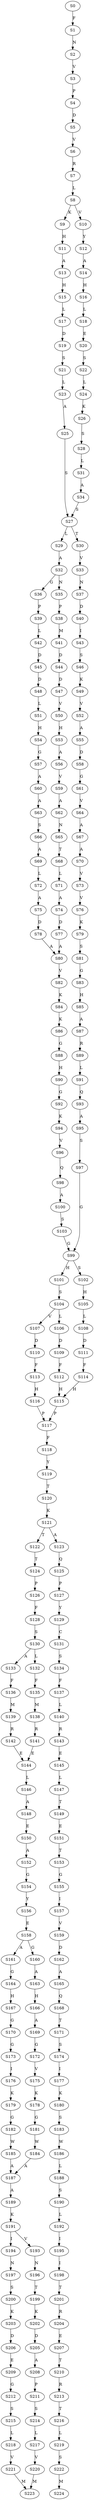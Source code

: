 strict digraph  {
	S0 -> S1 [ label = F ];
	S1 -> S2 [ label = N ];
	S2 -> S3 [ label = V ];
	S3 -> S4 [ label = P ];
	S4 -> S5 [ label = D ];
	S5 -> S6 [ label = V ];
	S6 -> S7 [ label = R ];
	S7 -> S8 [ label = L ];
	S8 -> S9 [ label = K ];
	S8 -> S10 [ label = V ];
	S9 -> S11 [ label = H ];
	S10 -> S12 [ label = Y ];
	S11 -> S13 [ label = A ];
	S12 -> S14 [ label = A ];
	S13 -> S15 [ label = H ];
	S14 -> S16 [ label = H ];
	S15 -> S17 [ label = L ];
	S16 -> S18 [ label = L ];
	S17 -> S19 [ label = D ];
	S18 -> S20 [ label = E ];
	S19 -> S21 [ label = S ];
	S20 -> S22 [ label = S ];
	S21 -> S23 [ label = L ];
	S22 -> S24 [ label = L ];
	S23 -> S25 [ label = A ];
	S24 -> S26 [ label = K ];
	S25 -> S27 [ label = S ];
	S26 -> S28 [ label = S ];
	S27 -> S29 [ label = L ];
	S27 -> S30 [ label = T ];
	S28 -> S31 [ label = L ];
	S29 -> S32 [ label = A ];
	S30 -> S33 [ label = V ];
	S31 -> S34 [ label = A ];
	S32 -> S35 [ label = N ];
	S32 -> S36 [ label = G ];
	S33 -> S37 [ label = N ];
	S34 -> S27 [ label = S ];
	S35 -> S38 [ label = P ];
	S36 -> S39 [ label = P ];
	S37 -> S40 [ label = D ];
	S38 -> S41 [ label = M ];
	S39 -> S42 [ label = L ];
	S40 -> S43 [ label = I ];
	S41 -> S44 [ label = D ];
	S42 -> S45 [ label = D ];
	S43 -> S46 [ label = S ];
	S44 -> S47 [ label = D ];
	S45 -> S48 [ label = D ];
	S46 -> S49 [ label = K ];
	S47 -> S50 [ label = V ];
	S48 -> S51 [ label = L ];
	S49 -> S52 [ label = V ];
	S50 -> S53 [ label = H ];
	S51 -> S54 [ label = H ];
	S52 -> S55 [ label = A ];
	S53 -> S56 [ label = A ];
	S54 -> S57 [ label = G ];
	S55 -> S58 [ label = D ];
	S56 -> S59 [ label = V ];
	S57 -> S60 [ label = A ];
	S58 -> S61 [ label = G ];
	S59 -> S62 [ label = A ];
	S60 -> S63 [ label = A ];
	S61 -> S64 [ label = V ];
	S62 -> S65 [ label = N ];
	S63 -> S66 [ label = S ];
	S64 -> S67 [ label = A ];
	S65 -> S68 [ label = T ];
	S66 -> S69 [ label = A ];
	S67 -> S70 [ label = A ];
	S68 -> S71 [ label = L ];
	S69 -> S72 [ label = L ];
	S70 -> S73 [ label = V ];
	S71 -> S74 [ label = A ];
	S72 -> S75 [ label = A ];
	S73 -> S76 [ label = V ];
	S74 -> S77 [ label = D ];
	S75 -> S78 [ label = D ];
	S76 -> S79 [ label = K ];
	S77 -> S80 [ label = A ];
	S78 -> S80 [ label = A ];
	S79 -> S81 [ label = S ];
	S80 -> S82 [ label = V ];
	S81 -> S83 [ label = G ];
	S82 -> S84 [ label = K ];
	S83 -> S85 [ label = H ];
	S84 -> S86 [ label = K ];
	S85 -> S87 [ label = A ];
	S86 -> S88 [ label = G ];
	S87 -> S89 [ label = R ];
	S88 -> S90 [ label = H ];
	S89 -> S91 [ label = L ];
	S90 -> S92 [ label = G ];
	S91 -> S93 [ label = Q ];
	S92 -> S94 [ label = K ];
	S93 -> S95 [ label = A ];
	S94 -> S96 [ label = V ];
	S95 -> S97 [ label = S ];
	S96 -> S98 [ label = Q ];
	S97 -> S99 [ label = G ];
	S98 -> S100 [ label = A ];
	S99 -> S101 [ label = H ];
	S99 -> S102 [ label = S ];
	S100 -> S103 [ label = S ];
	S101 -> S104 [ label = S ];
	S102 -> S105 [ label = H ];
	S103 -> S99 [ label = G ];
	S104 -> S106 [ label = L ];
	S104 -> S107 [ label = V ];
	S105 -> S108 [ label = L ];
	S106 -> S109 [ label = D ];
	S107 -> S110 [ label = D ];
	S108 -> S111 [ label = D ];
	S109 -> S112 [ label = F ];
	S110 -> S113 [ label = F ];
	S111 -> S114 [ label = F ];
	S112 -> S115 [ label = H ];
	S113 -> S116 [ label = H ];
	S114 -> S115 [ label = H ];
	S115 -> S117 [ label = P ];
	S116 -> S117 [ label = P ];
	S117 -> S118 [ label = F ];
	S118 -> S119 [ label = Y ];
	S119 -> S120 [ label = T ];
	S120 -> S121 [ label = K ];
	S121 -> S122 [ label = T ];
	S121 -> S123 [ label = A ];
	S122 -> S124 [ label = T ];
	S123 -> S125 [ label = Q ];
	S124 -> S126 [ label = P ];
	S125 -> S127 [ label = P ];
	S126 -> S128 [ label = F ];
	S127 -> S129 [ label = Y ];
	S128 -> S130 [ label = S ];
	S129 -> S131 [ label = C ];
	S130 -> S132 [ label = L ];
	S130 -> S133 [ label = A ];
	S131 -> S134 [ label = S ];
	S132 -> S135 [ label = F ];
	S133 -> S136 [ label = F ];
	S134 -> S137 [ label = F ];
	S135 -> S138 [ label = M ];
	S136 -> S139 [ label = M ];
	S137 -> S140 [ label = L ];
	S138 -> S141 [ label = R ];
	S139 -> S142 [ label = R ];
	S140 -> S143 [ label = R ];
	S141 -> S144 [ label = E ];
	S142 -> S144 [ label = E ];
	S143 -> S145 [ label = E ];
	S144 -> S146 [ label = L ];
	S145 -> S147 [ label = L ];
	S146 -> S148 [ label = A ];
	S147 -> S149 [ label = T ];
	S148 -> S150 [ label = E ];
	S149 -> S151 [ label = E ];
	S150 -> S152 [ label = A ];
	S151 -> S153 [ label = T ];
	S152 -> S154 [ label = G ];
	S153 -> S155 [ label = G ];
	S154 -> S156 [ label = Y ];
	S155 -> S157 [ label = I ];
	S156 -> S158 [ label = E ];
	S157 -> S159 [ label = V ];
	S158 -> S160 [ label = G ];
	S158 -> S161 [ label = A ];
	S159 -> S162 [ label = D ];
	S160 -> S163 [ label = A ];
	S161 -> S164 [ label = G ];
	S162 -> S165 [ label = A ];
	S163 -> S166 [ label = H ];
	S164 -> S167 [ label = H ];
	S165 -> S168 [ label = Q ];
	S166 -> S169 [ label = A ];
	S167 -> S170 [ label = G ];
	S168 -> S171 [ label = T ];
	S169 -> S172 [ label = G ];
	S170 -> S173 [ label = G ];
	S171 -> S174 [ label = S ];
	S172 -> S175 [ label = V ];
	S173 -> S176 [ label = I ];
	S174 -> S177 [ label = I ];
	S175 -> S178 [ label = K ];
	S176 -> S179 [ label = K ];
	S177 -> S180 [ label = K ];
	S178 -> S181 [ label = G ];
	S179 -> S182 [ label = G ];
	S180 -> S183 [ label = S ];
	S181 -> S184 [ label = W ];
	S182 -> S185 [ label = W ];
	S183 -> S186 [ label = W ];
	S184 -> S187 [ label = A ];
	S185 -> S187 [ label = A ];
	S186 -> S188 [ label = L ];
	S187 -> S189 [ label = A ];
	S188 -> S190 [ label = S ];
	S189 -> S191 [ label = K ];
	S190 -> S192 [ label = L ];
	S191 -> S193 [ label = V ];
	S191 -> S194 [ label = I ];
	S192 -> S195 [ label = I ];
	S193 -> S196 [ label = N ];
	S194 -> S197 [ label = N ];
	S195 -> S198 [ label = I ];
	S196 -> S199 [ label = T ];
	S197 -> S200 [ label = S ];
	S198 -> S201 [ label = T ];
	S199 -> S202 [ label = K ];
	S200 -> S203 [ label = K ];
	S201 -> S204 [ label = R ];
	S202 -> S205 [ label = D ];
	S203 -> S206 [ label = D ];
	S204 -> S207 [ label = E ];
	S205 -> S208 [ label = A ];
	S206 -> S209 [ label = E ];
	S207 -> S210 [ label = T ];
	S208 -> S211 [ label = P ];
	S209 -> S212 [ label = G ];
	S210 -> S213 [ label = R ];
	S211 -> S214 [ label = S ];
	S212 -> S215 [ label = S ];
	S213 -> S216 [ label = T ];
	S214 -> S217 [ label = L ];
	S215 -> S218 [ label = L ];
	S216 -> S219 [ label = L ];
	S217 -> S220 [ label = V ];
	S218 -> S221 [ label = V ];
	S219 -> S222 [ label = S ];
	S220 -> S223 [ label = M ];
	S221 -> S223 [ label = M ];
	S222 -> S224 [ label = M ];
}
